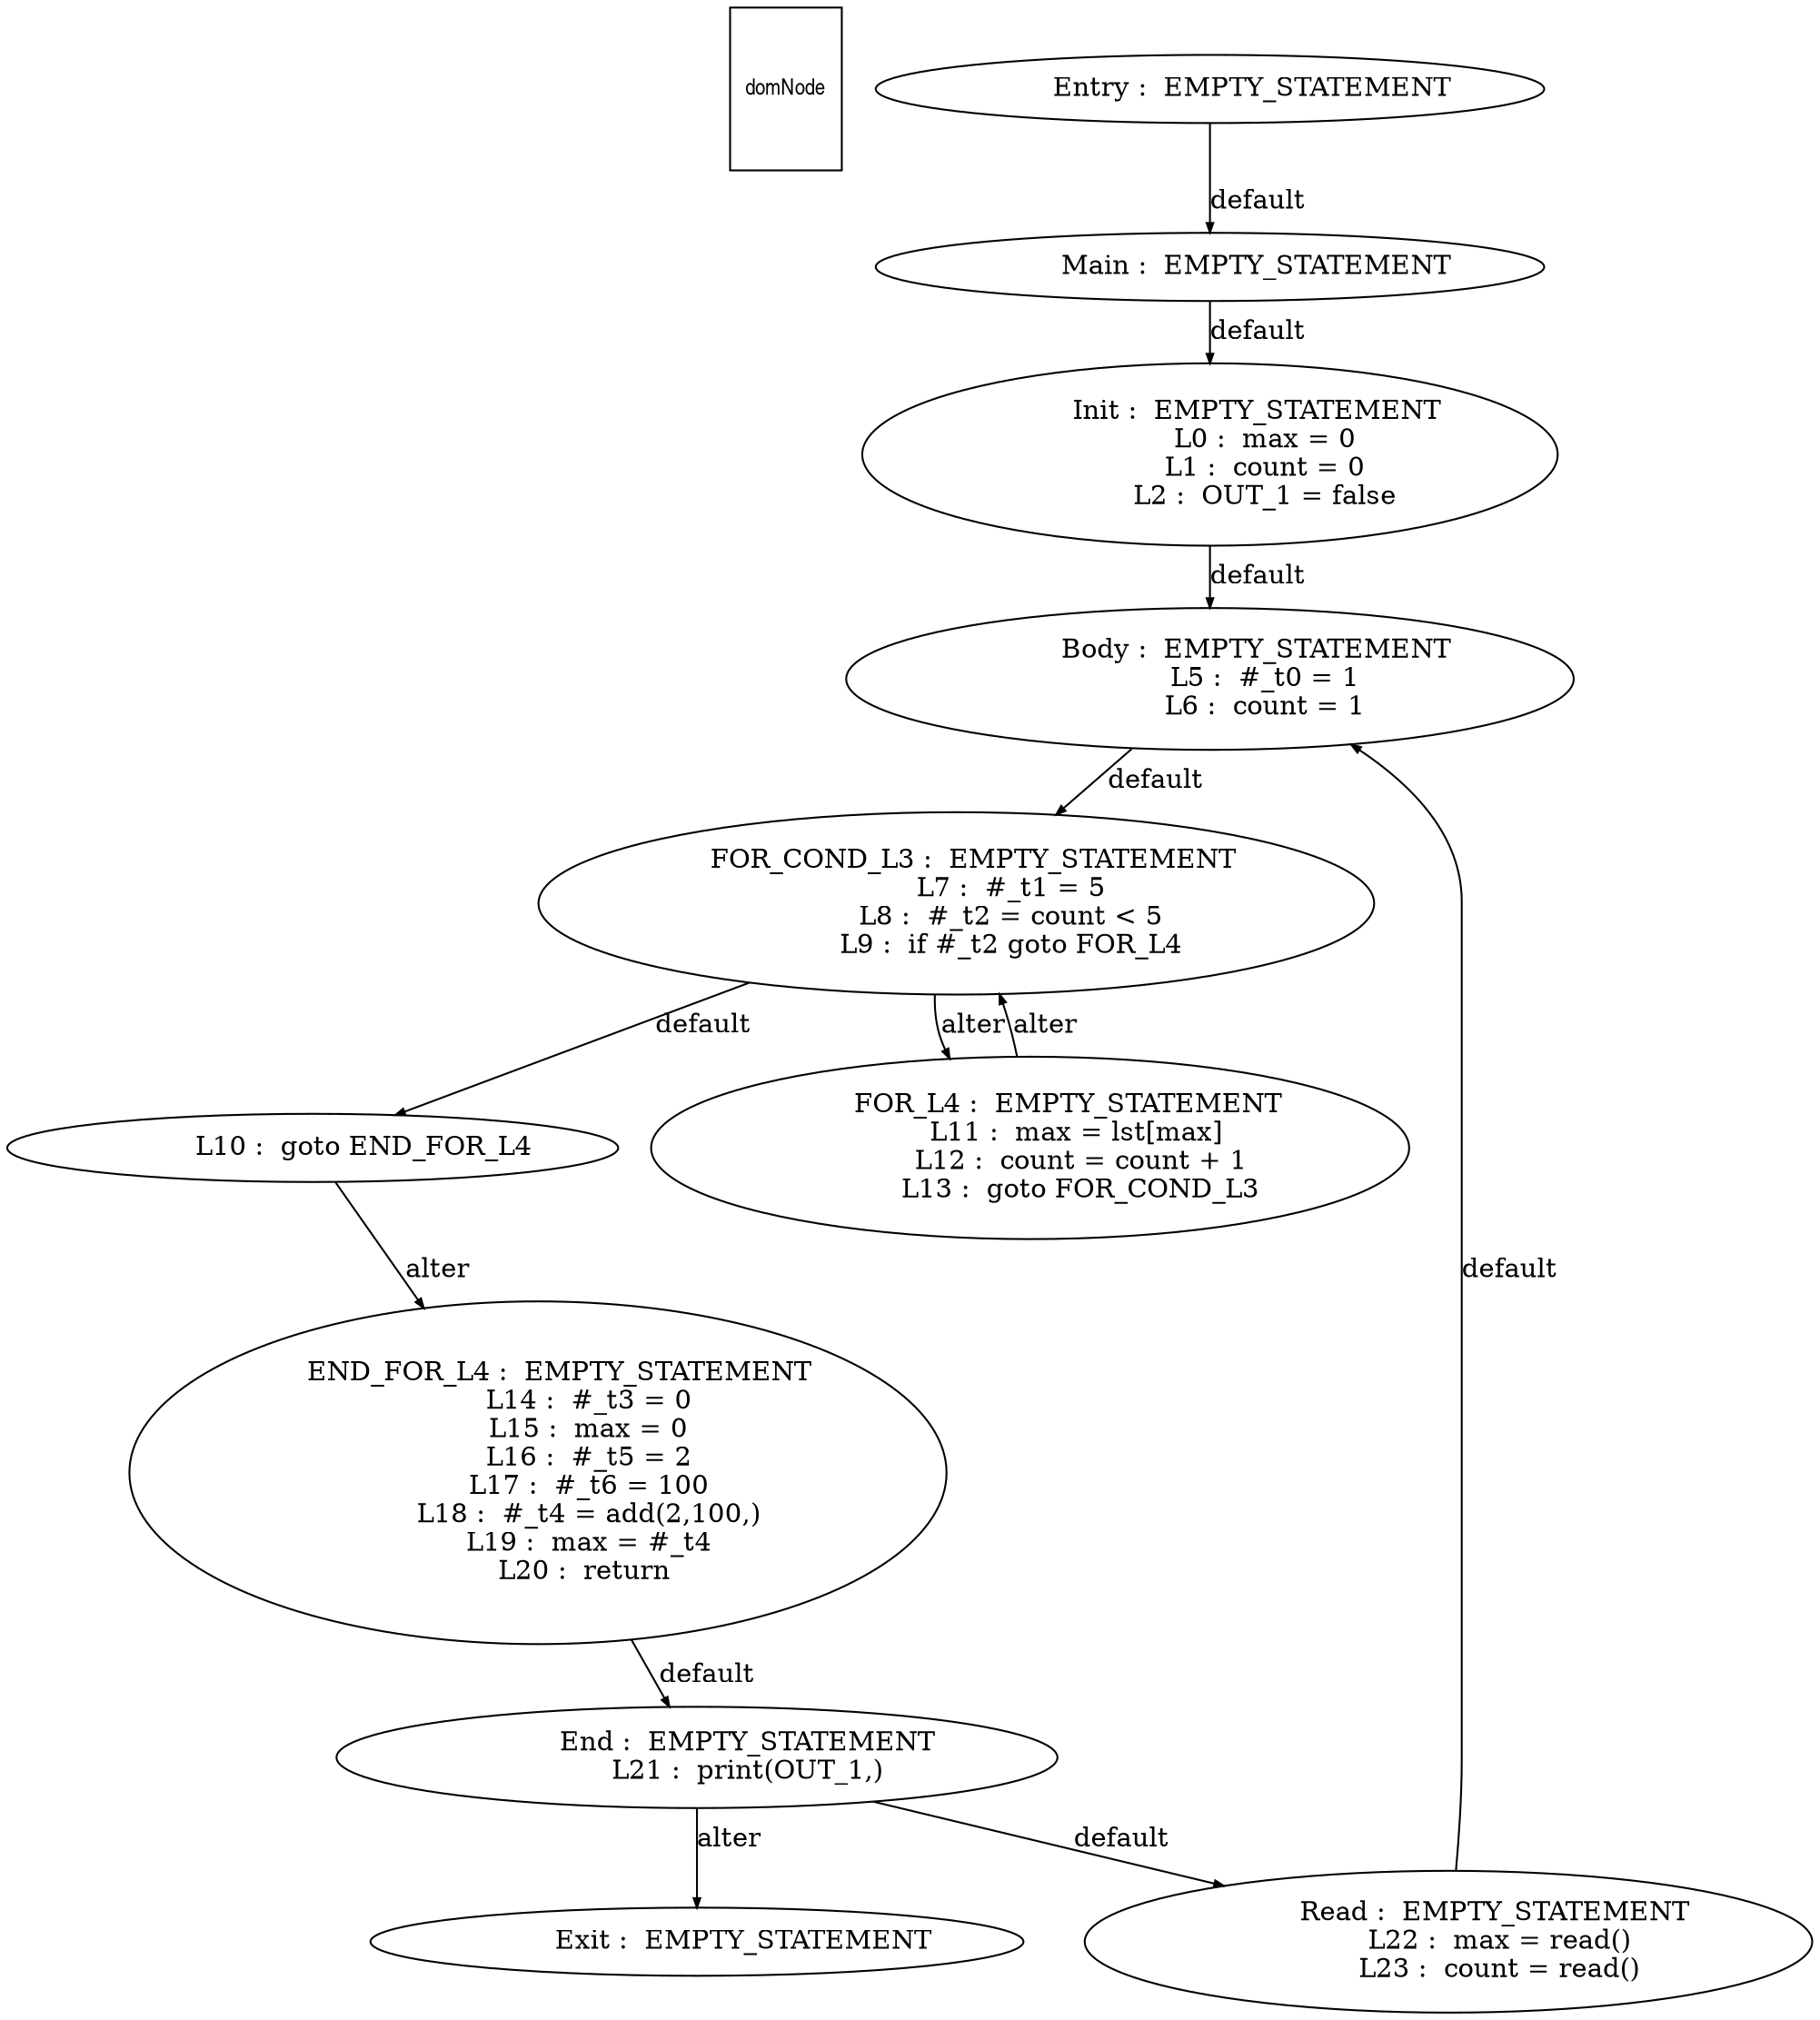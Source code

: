 digraph G {
  ranksep=.25;
  edge [arrowsize=.5]
  domNode [shape=rectangle, fontname="ArialNarrow",
        fontsize=12,  height=1.2];
  "           Main :  EMPTY_STATEMENT
"; "           Init :  EMPTY_STATEMENT
             L0 :  max = 0
             L1 :  count = 0
             L2 :  OUT_1 = false
"; "           Body :  EMPTY_STATEMENT
             L5 :  #_t0 = 1
             L6 :  count = 1
"; "    FOR_COND_L3 :  EMPTY_STATEMENT
             L7 :  #_t1 = 5
             L8 :  #_t2 = count < 5
             L9 :  if #_t2 goto FOR_L4
"; "            L10 :  goto END_FOR_L4
"; "         FOR_L4 :  EMPTY_STATEMENT
            L11 :  max = lst[max] 
            L12 :  count = count + 1
            L13 :  goto FOR_COND_L3
"; "     END_FOR_L4 :  EMPTY_STATEMENT
            L14 :  #_t3 = 0
            L15 :  max = 0
            L16 :  #_t5 = 2
            L17 :  #_t6 = 100
            L18 :  #_t4 = add(2,100,)
            L19 :  max = #_t4
            L20 :  return 
"; "          Entry :  EMPTY_STATEMENT
"; "            End :  EMPTY_STATEMENT
            L21 :  print(OUT_1,)
"; "           Exit :  EMPTY_STATEMENT
"; "           Read :  EMPTY_STATEMENT
            L22 :  max = read()
            L23 :  count = read()
"; 
  "           Main :  EMPTY_STATEMENT
" -> "           Init :  EMPTY_STATEMENT
             L0 :  max = 0
             L1 :  count = 0
             L2 :  OUT_1 = false
"  [label="default"];
  "           Init :  EMPTY_STATEMENT
             L0 :  max = 0
             L1 :  count = 0
             L2 :  OUT_1 = false
" -> "           Body :  EMPTY_STATEMENT
             L5 :  #_t0 = 1
             L6 :  count = 1
"  [label="default"];
  "           Body :  EMPTY_STATEMENT
             L5 :  #_t0 = 1
             L6 :  count = 1
" -> "    FOR_COND_L3 :  EMPTY_STATEMENT
             L7 :  #_t1 = 5
             L8 :  #_t2 = count < 5
             L9 :  if #_t2 goto FOR_L4
"  [label="default"];
  "    FOR_COND_L3 :  EMPTY_STATEMENT
             L7 :  #_t1 = 5
             L8 :  #_t2 = count < 5
             L9 :  if #_t2 goto FOR_L4
" -> "            L10 :  goto END_FOR_L4
"  [label="default"];
  "    FOR_COND_L3 :  EMPTY_STATEMENT
             L7 :  #_t1 = 5
             L8 :  #_t2 = count < 5
             L9 :  if #_t2 goto FOR_L4
" -> "         FOR_L4 :  EMPTY_STATEMENT
            L11 :  max = lst[max] 
            L12 :  count = count + 1
            L13 :  goto FOR_COND_L3
"  [label="alter"];
  "            L10 :  goto END_FOR_L4
" -> "     END_FOR_L4 :  EMPTY_STATEMENT
            L14 :  #_t3 = 0
            L15 :  max = 0
            L16 :  #_t5 = 2
            L17 :  #_t6 = 100
            L18 :  #_t4 = add(2,100,)
            L19 :  max = #_t4
            L20 :  return 
"  [label="alter"];
  "         FOR_L4 :  EMPTY_STATEMENT
            L11 :  max = lst[max] 
            L12 :  count = count + 1
            L13 :  goto FOR_COND_L3
" -> "    FOR_COND_L3 :  EMPTY_STATEMENT
             L7 :  #_t1 = 5
             L8 :  #_t2 = count < 5
             L9 :  if #_t2 goto FOR_L4
"  [label="alter"];
  "     END_FOR_L4 :  EMPTY_STATEMENT
            L14 :  #_t3 = 0
            L15 :  max = 0
            L16 :  #_t5 = 2
            L17 :  #_t6 = 100
            L18 :  #_t4 = add(2,100,)
            L19 :  max = #_t4
            L20 :  return 
" -> "            End :  EMPTY_STATEMENT
            L21 :  print(OUT_1,)
"  [label="default"];
  "          Entry :  EMPTY_STATEMENT
" -> "           Main :  EMPTY_STATEMENT
"  [label="default"];
  "            End :  EMPTY_STATEMENT
            L21 :  print(OUT_1,)
" -> "           Read :  EMPTY_STATEMENT
            L22 :  max = read()
            L23 :  count = read()
"  [label="default"];
  "            End :  EMPTY_STATEMENT
            L21 :  print(OUT_1,)
" -> "           Exit :  EMPTY_STATEMENT
"  [label="alter"];
  "           Read :  EMPTY_STATEMENT
            L22 :  max = read()
            L23 :  count = read()
" -> "           Body :  EMPTY_STATEMENT
             L5 :  #_t0 = 1
             L6 :  count = 1
"  [label="default"];
}
